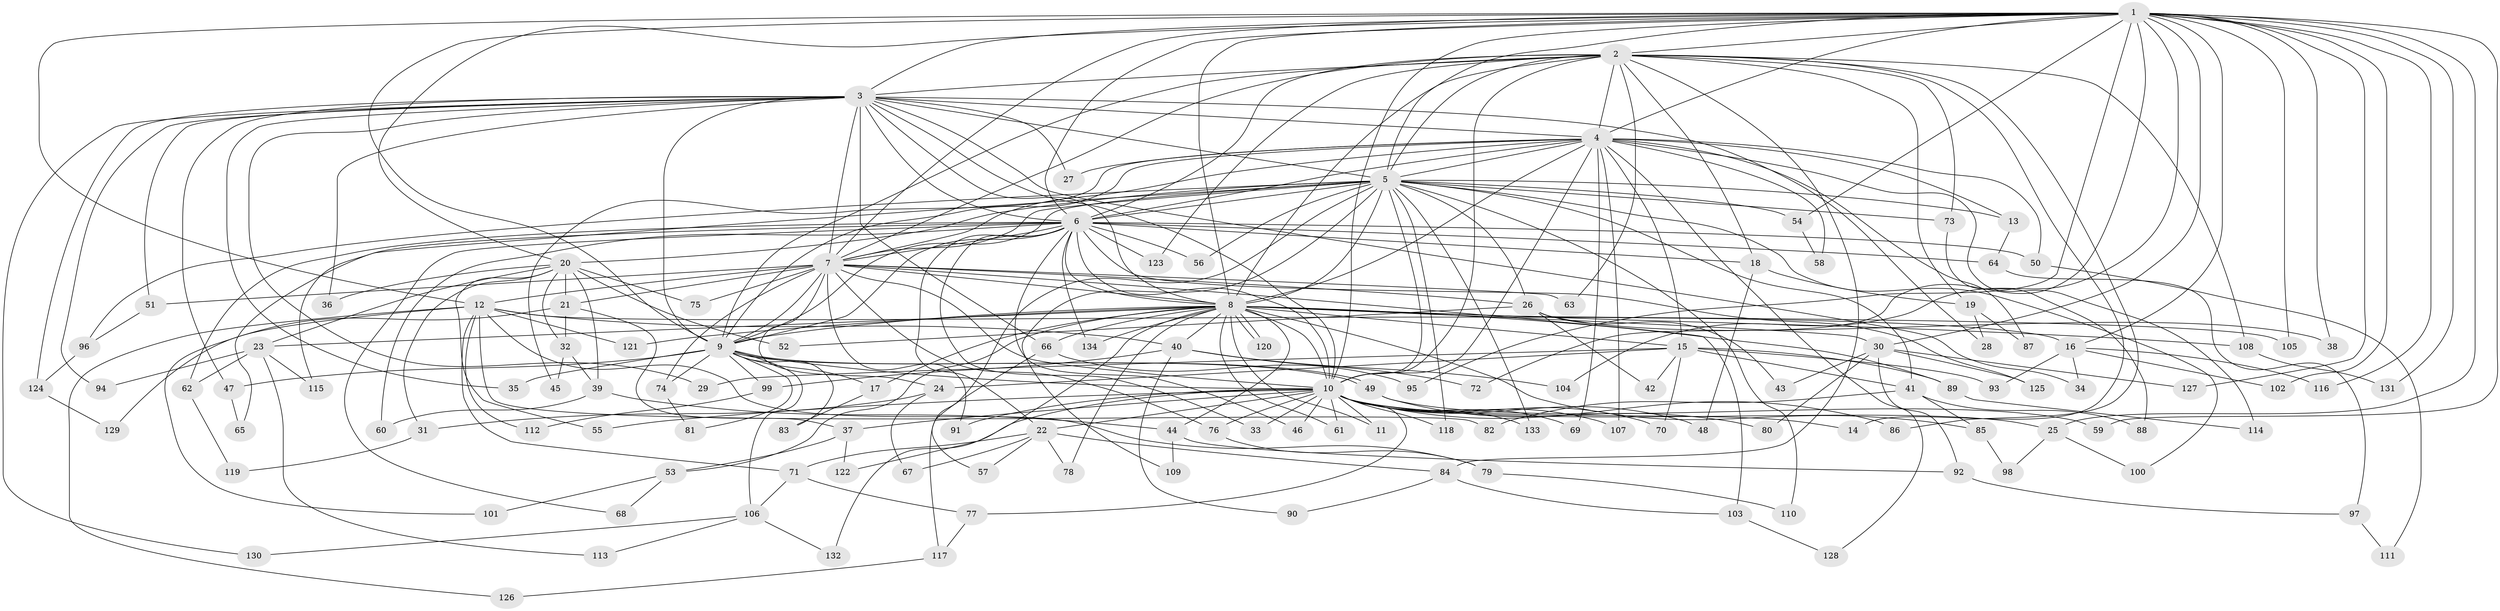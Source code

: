 // coarse degree distribution, {22: 0.010101010101010102, 33: 0.010101010101010102, 21: 0.020202020202020204, 19: 0.020202020202020204, 31: 0.010101010101010102, 18: 0.010101010101010102, 27: 0.010101010101010102, 2: 0.5353535353535354, 11: 0.020202020202020204, 4: 0.1111111111111111, 5: 0.030303030303030304, 7: 0.020202020202020204, 6: 0.050505050505050504, 3: 0.13131313131313133, 1: 0.010101010101010102}
// Generated by graph-tools (version 1.1) at 2025/23/03/03/25 07:23:37]
// undirected, 134 vertices, 293 edges
graph export_dot {
graph [start="1"]
  node [color=gray90,style=filled];
  1;
  2;
  3;
  4;
  5;
  6;
  7;
  8;
  9;
  10;
  11;
  12;
  13;
  14;
  15;
  16;
  17;
  18;
  19;
  20;
  21;
  22;
  23;
  24;
  25;
  26;
  27;
  28;
  29;
  30;
  31;
  32;
  33;
  34;
  35;
  36;
  37;
  38;
  39;
  40;
  41;
  42;
  43;
  44;
  45;
  46;
  47;
  48;
  49;
  50;
  51;
  52;
  53;
  54;
  55;
  56;
  57;
  58;
  59;
  60;
  61;
  62;
  63;
  64;
  65;
  66;
  67;
  68;
  69;
  70;
  71;
  72;
  73;
  74;
  75;
  76;
  77;
  78;
  79;
  80;
  81;
  82;
  83;
  84;
  85;
  86;
  87;
  88;
  89;
  90;
  91;
  92;
  93;
  94;
  95;
  96;
  97;
  98;
  99;
  100;
  101;
  102;
  103;
  104;
  105;
  106;
  107;
  108;
  109;
  110;
  111;
  112;
  113;
  114;
  115;
  116;
  117;
  118;
  119;
  120;
  121;
  122;
  123;
  124;
  125;
  126;
  127;
  128;
  129;
  130;
  131;
  132;
  133;
  134;
  1 -- 2;
  1 -- 3;
  1 -- 4;
  1 -- 5;
  1 -- 6;
  1 -- 7;
  1 -- 8;
  1 -- 9;
  1 -- 10;
  1 -- 12;
  1 -- 16;
  1 -- 20;
  1 -- 25;
  1 -- 30;
  1 -- 38;
  1 -- 54;
  1 -- 59;
  1 -- 72;
  1 -- 95;
  1 -- 102;
  1 -- 104;
  1 -- 105;
  1 -- 116;
  1 -- 127;
  1 -- 131;
  2 -- 3;
  2 -- 4;
  2 -- 5;
  2 -- 6;
  2 -- 7;
  2 -- 8;
  2 -- 9;
  2 -- 10;
  2 -- 14;
  2 -- 18;
  2 -- 19;
  2 -- 63;
  2 -- 73;
  2 -- 84;
  2 -- 86;
  2 -- 108;
  2 -- 123;
  3 -- 4;
  3 -- 5;
  3 -- 6;
  3 -- 7;
  3 -- 8;
  3 -- 9;
  3 -- 10;
  3 -- 27;
  3 -- 28;
  3 -- 29;
  3 -- 34;
  3 -- 35;
  3 -- 36;
  3 -- 47;
  3 -- 51;
  3 -- 66;
  3 -- 94;
  3 -- 124;
  3 -- 130;
  4 -- 5;
  4 -- 6;
  4 -- 7;
  4 -- 8;
  4 -- 9;
  4 -- 10;
  4 -- 13;
  4 -- 15;
  4 -- 27;
  4 -- 45;
  4 -- 50;
  4 -- 58;
  4 -- 69;
  4 -- 87;
  4 -- 107;
  4 -- 114;
  4 -- 128;
  5 -- 6;
  5 -- 7;
  5 -- 8;
  5 -- 9;
  5 -- 10;
  5 -- 13;
  5 -- 20;
  5 -- 26;
  5 -- 41;
  5 -- 54;
  5 -- 56;
  5 -- 57;
  5 -- 73;
  5 -- 96;
  5 -- 100;
  5 -- 109;
  5 -- 110;
  5 -- 115;
  5 -- 118;
  5 -- 133;
  6 -- 7;
  6 -- 8;
  6 -- 9;
  6 -- 10;
  6 -- 18;
  6 -- 22;
  6 -- 33;
  6 -- 46;
  6 -- 50;
  6 -- 56;
  6 -- 60;
  6 -- 62;
  6 -- 64;
  6 -- 65;
  6 -- 68;
  6 -- 123;
  6 -- 125;
  6 -- 134;
  7 -- 8;
  7 -- 9;
  7 -- 10;
  7 -- 12;
  7 -- 21;
  7 -- 24;
  7 -- 26;
  7 -- 51;
  7 -- 63;
  7 -- 74;
  7 -- 75;
  7 -- 76;
  7 -- 91;
  7 -- 103;
  8 -- 9;
  8 -- 10;
  8 -- 11;
  8 -- 15;
  8 -- 17;
  8 -- 23;
  8 -- 30;
  8 -- 40;
  8 -- 44;
  8 -- 53;
  8 -- 61;
  8 -- 66;
  8 -- 78;
  8 -- 85;
  8 -- 89;
  8 -- 105;
  8 -- 108;
  8 -- 120;
  8 -- 120;
  8 -- 121;
  8 -- 132;
  8 -- 134;
  9 -- 10;
  9 -- 17;
  9 -- 35;
  9 -- 47;
  9 -- 49;
  9 -- 49;
  9 -- 74;
  9 -- 81;
  9 -- 83;
  9 -- 99;
  9 -- 106;
  10 -- 11;
  10 -- 14;
  10 -- 22;
  10 -- 25;
  10 -- 33;
  10 -- 37;
  10 -- 46;
  10 -- 48;
  10 -- 55;
  10 -- 61;
  10 -- 69;
  10 -- 70;
  10 -- 76;
  10 -- 77;
  10 -- 86;
  10 -- 91;
  10 -- 107;
  10 -- 118;
  10 -- 122;
  10 -- 133;
  12 -- 16;
  12 -- 40;
  12 -- 71;
  12 -- 79;
  12 -- 82;
  12 -- 101;
  12 -- 112;
  12 -- 121;
  12 -- 126;
  13 -- 64;
  15 -- 24;
  15 -- 29;
  15 -- 41;
  15 -- 42;
  15 -- 70;
  15 -- 89;
  15 -- 93;
  16 -- 34;
  16 -- 93;
  16 -- 102;
  16 -- 116;
  17 -- 83;
  18 -- 19;
  18 -- 48;
  19 -- 28;
  19 -- 87;
  20 -- 21;
  20 -- 23;
  20 -- 31;
  20 -- 32;
  20 -- 36;
  20 -- 39;
  20 -- 52;
  20 -- 55;
  20 -- 75;
  21 -- 32;
  21 -- 37;
  21 -- 129;
  22 -- 57;
  22 -- 67;
  22 -- 71;
  22 -- 78;
  22 -- 84;
  23 -- 62;
  23 -- 94;
  23 -- 113;
  23 -- 115;
  24 -- 31;
  24 -- 67;
  25 -- 98;
  25 -- 100;
  26 -- 38;
  26 -- 42;
  26 -- 43;
  26 -- 52;
  30 -- 43;
  30 -- 80;
  30 -- 92;
  30 -- 125;
  30 -- 127;
  31 -- 119;
  32 -- 39;
  32 -- 45;
  37 -- 53;
  37 -- 122;
  39 -- 44;
  39 -- 60;
  40 -- 72;
  40 -- 90;
  40 -- 99;
  40 -- 104;
  41 -- 82;
  41 -- 85;
  41 -- 88;
  44 -- 92;
  44 -- 109;
  47 -- 65;
  49 -- 59;
  49 -- 80;
  50 -- 111;
  51 -- 96;
  53 -- 68;
  53 -- 101;
  54 -- 58;
  62 -- 119;
  64 -- 97;
  66 -- 95;
  66 -- 117;
  71 -- 77;
  71 -- 106;
  73 -- 88;
  74 -- 81;
  76 -- 79;
  77 -- 117;
  79 -- 110;
  84 -- 90;
  84 -- 103;
  85 -- 98;
  89 -- 114;
  92 -- 97;
  96 -- 124;
  97 -- 111;
  99 -- 112;
  103 -- 128;
  106 -- 113;
  106 -- 130;
  106 -- 132;
  108 -- 131;
  117 -- 126;
  124 -- 129;
}
